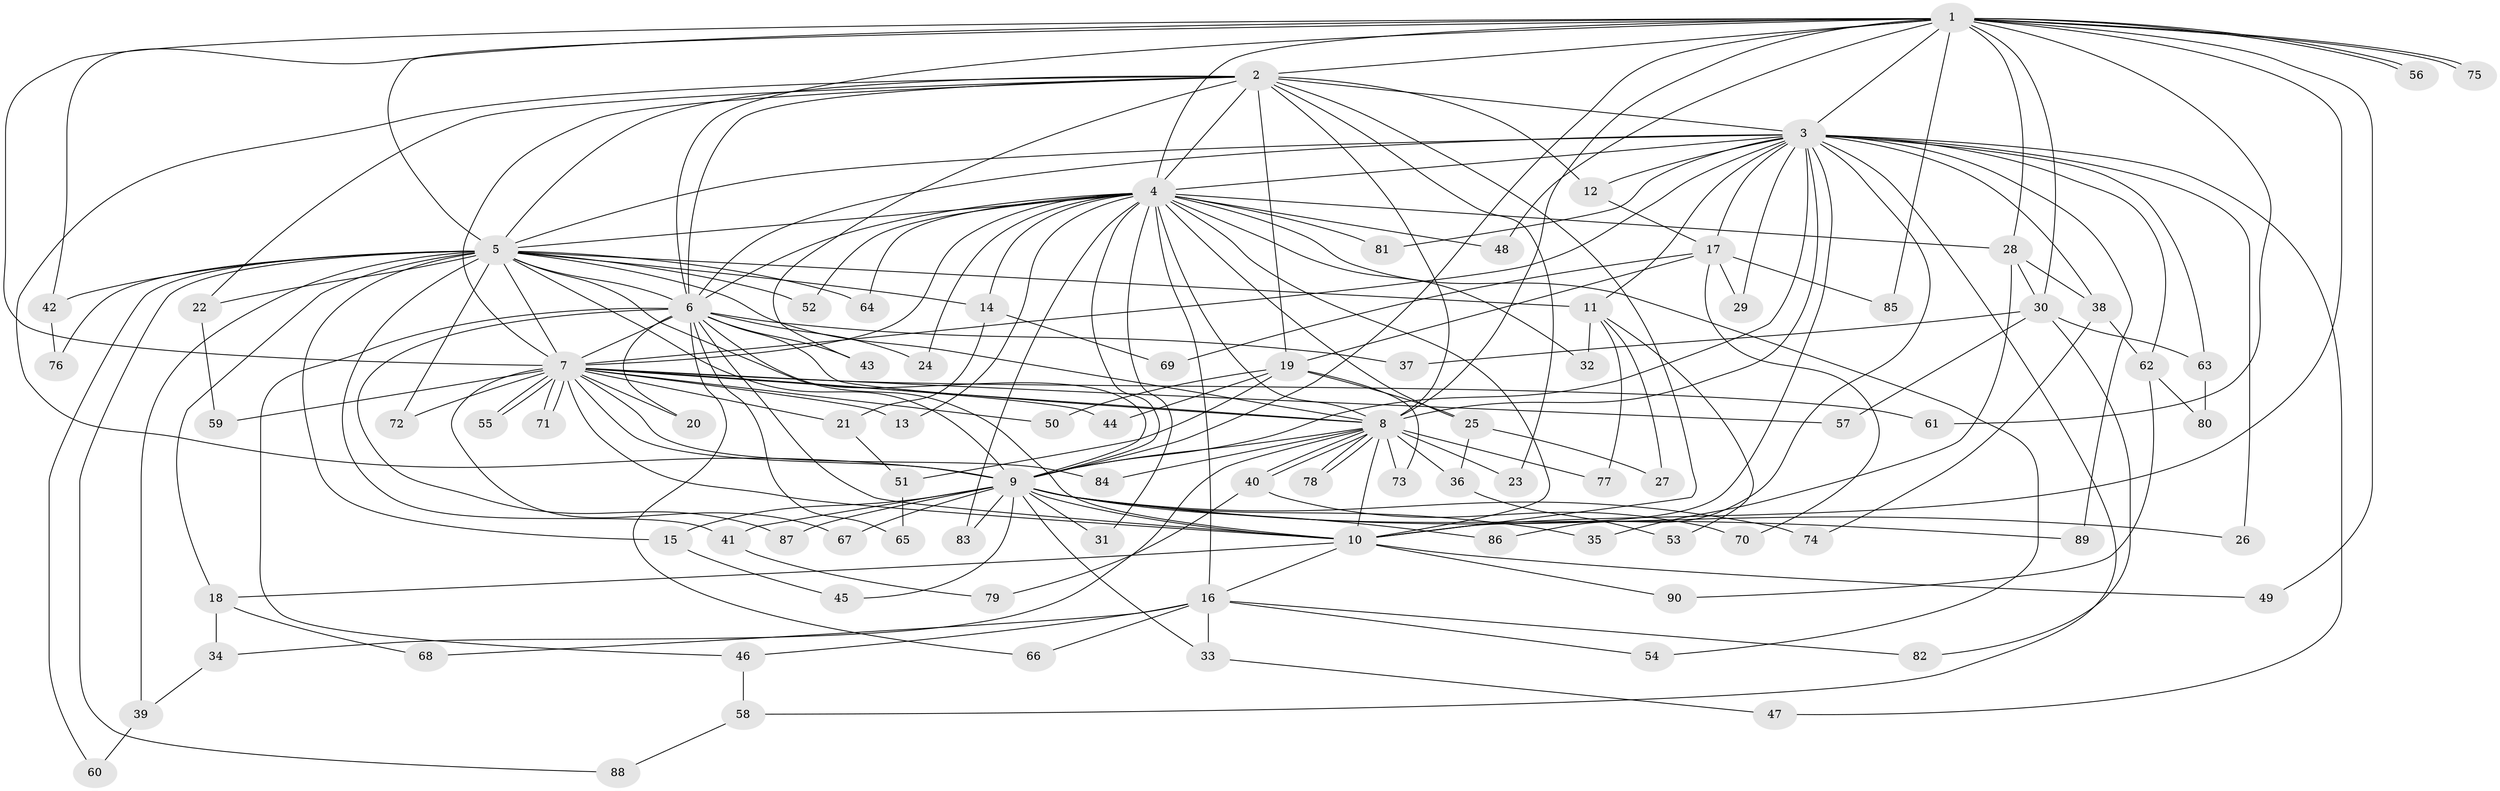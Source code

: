 // coarse degree distribution, {29: 0.014925373134328358, 12: 0.014925373134328358, 19: 0.014925373134328358, 30: 0.014925373134328358, 14: 0.014925373134328358, 15: 0.014925373134328358, 17: 0.014925373134328358, 10: 0.014925373134328358, 6: 0.014925373134328358, 3: 0.08955223880597014, 2: 0.5373134328358209, 4: 0.11940298507462686, 9: 0.029850746268656716, 7: 0.029850746268656716, 1: 0.05970149253731343}
// Generated by graph-tools (version 1.1) at 2025/23/03/03/25 07:23:47]
// undirected, 90 vertices, 205 edges
graph export_dot {
graph [start="1"]
  node [color=gray90,style=filled];
  1;
  2;
  3;
  4;
  5;
  6;
  7;
  8;
  9;
  10;
  11;
  12;
  13;
  14;
  15;
  16;
  17;
  18;
  19;
  20;
  21;
  22;
  23;
  24;
  25;
  26;
  27;
  28;
  29;
  30;
  31;
  32;
  33;
  34;
  35;
  36;
  37;
  38;
  39;
  40;
  41;
  42;
  43;
  44;
  45;
  46;
  47;
  48;
  49;
  50;
  51;
  52;
  53;
  54;
  55;
  56;
  57;
  58;
  59;
  60;
  61;
  62;
  63;
  64;
  65;
  66;
  67;
  68;
  69;
  70;
  71;
  72;
  73;
  74;
  75;
  76;
  77;
  78;
  79;
  80;
  81;
  82;
  83;
  84;
  85;
  86;
  87;
  88;
  89;
  90;
  1 -- 2;
  1 -- 3;
  1 -- 4;
  1 -- 5;
  1 -- 6;
  1 -- 7;
  1 -- 8;
  1 -- 9;
  1 -- 10;
  1 -- 28;
  1 -- 30;
  1 -- 42;
  1 -- 48;
  1 -- 49;
  1 -- 56;
  1 -- 56;
  1 -- 61;
  1 -- 75;
  1 -- 75;
  1 -- 85;
  2 -- 3;
  2 -- 4;
  2 -- 5;
  2 -- 6;
  2 -- 7;
  2 -- 8;
  2 -- 9;
  2 -- 10;
  2 -- 12;
  2 -- 19;
  2 -- 22;
  2 -- 23;
  2 -- 43;
  3 -- 4;
  3 -- 5;
  3 -- 6;
  3 -- 7;
  3 -- 8;
  3 -- 9;
  3 -- 10;
  3 -- 11;
  3 -- 12;
  3 -- 17;
  3 -- 26;
  3 -- 29;
  3 -- 38;
  3 -- 47;
  3 -- 58;
  3 -- 62;
  3 -- 63;
  3 -- 81;
  3 -- 86;
  3 -- 89;
  4 -- 5;
  4 -- 6;
  4 -- 7;
  4 -- 8;
  4 -- 9;
  4 -- 10;
  4 -- 13;
  4 -- 14;
  4 -- 16;
  4 -- 24;
  4 -- 25;
  4 -- 28;
  4 -- 31;
  4 -- 32;
  4 -- 48;
  4 -- 52;
  4 -- 54;
  4 -- 64;
  4 -- 81;
  4 -- 83;
  5 -- 6;
  5 -- 7;
  5 -- 8;
  5 -- 9;
  5 -- 10;
  5 -- 11;
  5 -- 14;
  5 -- 15;
  5 -- 18;
  5 -- 22;
  5 -- 39;
  5 -- 41;
  5 -- 42;
  5 -- 52;
  5 -- 60;
  5 -- 64;
  5 -- 72;
  5 -- 76;
  5 -- 88;
  6 -- 7;
  6 -- 8;
  6 -- 9;
  6 -- 10;
  6 -- 20;
  6 -- 24;
  6 -- 37;
  6 -- 43;
  6 -- 46;
  6 -- 65;
  6 -- 66;
  6 -- 87;
  7 -- 8;
  7 -- 9;
  7 -- 10;
  7 -- 13;
  7 -- 20;
  7 -- 21;
  7 -- 44;
  7 -- 50;
  7 -- 55;
  7 -- 55;
  7 -- 57;
  7 -- 59;
  7 -- 61;
  7 -- 67;
  7 -- 71;
  7 -- 71;
  7 -- 72;
  7 -- 84;
  8 -- 9;
  8 -- 10;
  8 -- 23;
  8 -- 34;
  8 -- 36;
  8 -- 40;
  8 -- 40;
  8 -- 73;
  8 -- 77;
  8 -- 78;
  8 -- 78;
  8 -- 84;
  9 -- 10;
  9 -- 15;
  9 -- 26;
  9 -- 31;
  9 -- 33;
  9 -- 35;
  9 -- 41;
  9 -- 45;
  9 -- 67;
  9 -- 74;
  9 -- 83;
  9 -- 86;
  9 -- 87;
  9 -- 89;
  10 -- 16;
  10 -- 18;
  10 -- 49;
  10 -- 90;
  11 -- 27;
  11 -- 32;
  11 -- 53;
  11 -- 77;
  12 -- 17;
  14 -- 21;
  14 -- 69;
  15 -- 45;
  16 -- 33;
  16 -- 46;
  16 -- 54;
  16 -- 66;
  16 -- 68;
  16 -- 82;
  17 -- 19;
  17 -- 29;
  17 -- 69;
  17 -- 70;
  17 -- 85;
  18 -- 34;
  18 -- 68;
  19 -- 25;
  19 -- 44;
  19 -- 50;
  19 -- 51;
  19 -- 73;
  21 -- 51;
  22 -- 59;
  25 -- 27;
  25 -- 36;
  28 -- 30;
  28 -- 35;
  28 -- 38;
  30 -- 37;
  30 -- 57;
  30 -- 63;
  30 -- 82;
  33 -- 47;
  34 -- 39;
  36 -- 53;
  38 -- 62;
  38 -- 74;
  39 -- 60;
  40 -- 70;
  40 -- 79;
  41 -- 79;
  42 -- 76;
  46 -- 58;
  51 -- 65;
  58 -- 88;
  62 -- 80;
  62 -- 90;
  63 -- 80;
}
